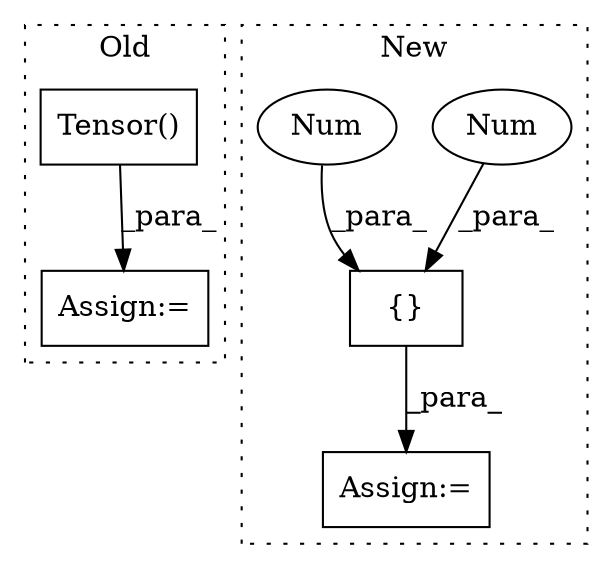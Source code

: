 digraph G {
subgraph cluster0 {
1 [label="Tensor()" a="75" s="1010,1027" l="13,1" shape="box"];
3 [label="Assign:=" a="68" s="1316" l="4" shape="box"];
label = "Old";
style="dotted";
}
subgraph cluster1 {
2 [label="{}" a="59" s="1349,1353" l="1,0" shape="box"];
4 [label="Assign:=" a="68" s="2172" l="3" shape="box"];
5 [label="Num" a="76" s="1352" l="1" shape="ellipse"];
6 [label="Num" a="76" s="1350" l="1" shape="ellipse"];
label = "New";
style="dotted";
}
1 -> 3 [label="_para_"];
2 -> 4 [label="_para_"];
5 -> 2 [label="_para_"];
6 -> 2 [label="_para_"];
}